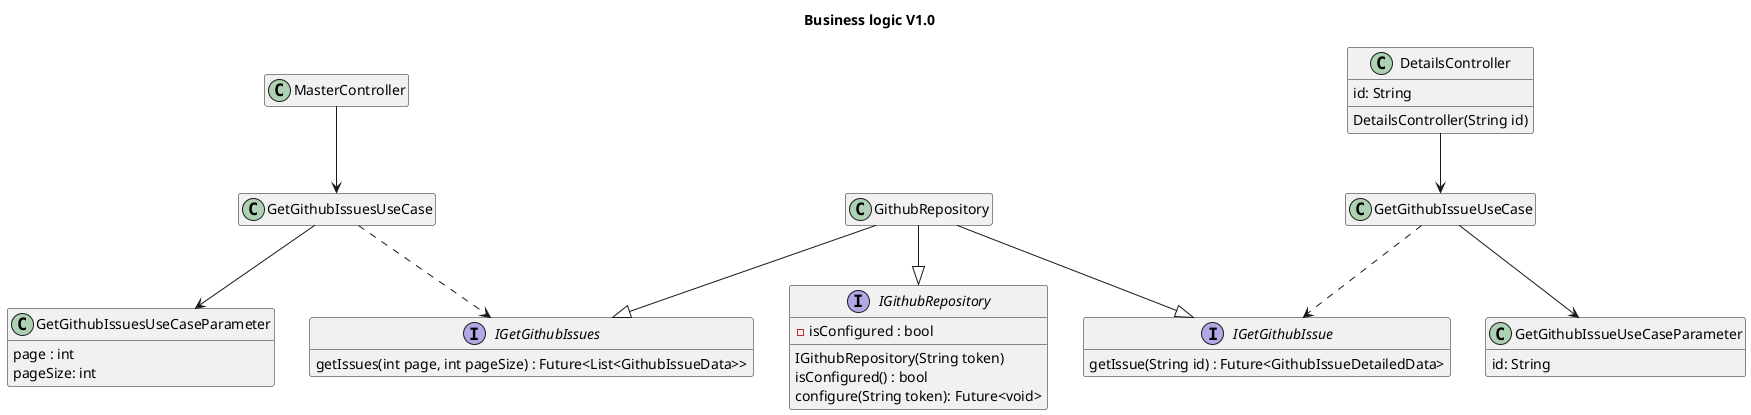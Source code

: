 @startuml business_logic
title Business logic V1.0
hide empty members

Class MasterController{
}
class DetailsController{
    id: String
    DetailsController(String id)
}
class GetGithubIssuesUseCase
{

}
class GetGithubIssueUseCase
{
    
}
class GetGithubIssuesUseCaseParameter
{
    page : int
    pageSize: int
}
class GetGithubIssueUseCaseParameter
{
    id: String
}
MasterController --> GetGithubIssuesUseCase
DetailsController --> GetGithubIssueUseCase
GetGithubIssueUseCase --> GetGithubIssueUseCaseParameter
GetGithubIssuesUseCase --> GetGithubIssuesUseCaseParameter

interface IGithubRepository{
    IGithubRepository(String token)
    -isConfigured : bool
    isConfigured() : bool
    configure(String token): Future<void>
}
interface IGetGithubIssues
{
    getIssues(int page, int pageSize) : Future<List<GithubIssueData>>
}    
interface IGetGithubIssue
{
    getIssue(String id) : Future<GithubIssueDetailedData>
}


class GithubRepository

GithubRepository --|> IGetGithubIssues
GithubRepository --|> IGetGithubIssue
GithubRepository --|> IGithubRepository
GetGithubIssueUseCase ..> IGetGithubIssue
GetGithubIssuesUseCase ..> IGetGithubIssues

@enduml